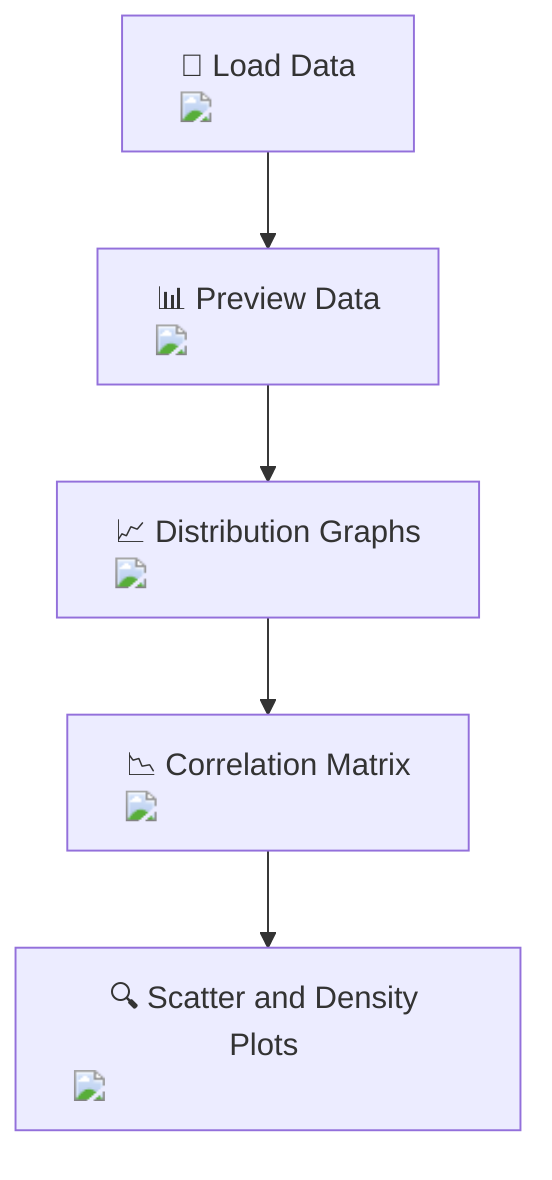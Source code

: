 flowchart TD
    A["📁 Load Data <img src='file.svg' />"] --> B["📊 Preview Data <img src='table.svg' />"]
    B --> C["📈 Distribution Graphs <img src='hist_template.svg' />"]
    C --> D["📉 Correlation Matrix <img src='boxplot_template.svg' />"]
    D --> E["🔍 Scatter and Density Plots <img src='scatter_plot_template.svg' />"]